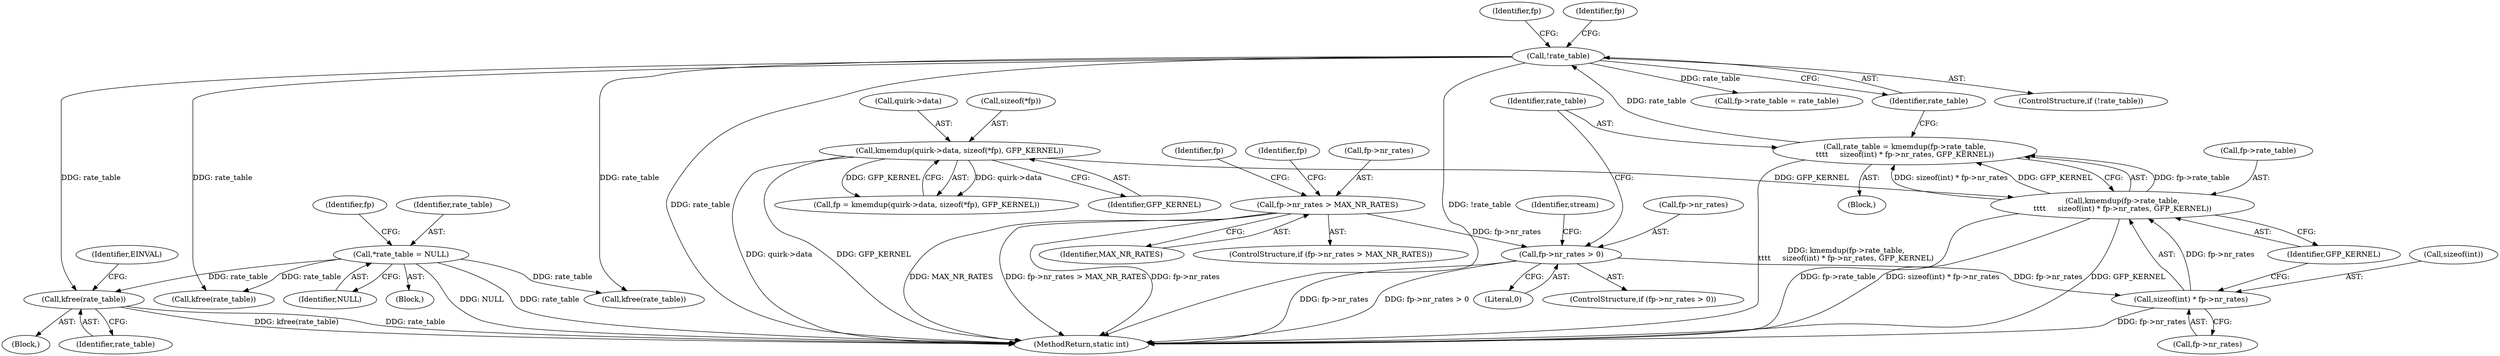 digraph "0_linux_0f886ca12765d20124bd06291c82951fd49a33be@API" {
"1000233" [label="(Call,kfree(rate_table))"];
"1000112" [label="(Call,*rate_table = NULL)"];
"1000168" [label="(Call,!rate_table)"];
"1000154" [label="(Call,rate_table = kmemdup(fp->rate_table,\n\t\t\t\t     sizeof(int) * fp->nr_rates, GFP_KERNEL))"];
"1000156" [label="(Call,kmemdup(fp->rate_table,\n\t\t\t\t     sizeof(int) * fp->nr_rates, GFP_KERNEL))"];
"1000160" [label="(Call,sizeof(int) * fp->nr_rates)"];
"1000148" [label="(Call,fp->nr_rates > 0)"];
"1000136" [label="(Call,fp->nr_rates > MAX_NR_RATES)"];
"1000117" [label="(Call,kmemdup(quirk->data, sizeof(*fp), GFP_KERNEL))"];
"1000121" [label="(Call,sizeof(*fp))"];
"1000160" [label="(Call,sizeof(int) * fp->nr_rates)"];
"1000204" [label="(Call,kfree(rate_table))"];
"1000153" [label="(Block,)"];
"1000157" [label="(Call,fp->rate_table)"];
"1000230" [label="(Block,)"];
"1000124" [label="(Identifier,GFP_KERNEL)"];
"1000233" [label="(Call,kfree(rate_table))"];
"1000148" [label="(Call,fp->nr_rates > 0)"];
"1000147" [label="(ControlStructure,if (fp->nr_rates > 0))"];
"1000172" [label="(Identifier,fp)"];
"1000329" [label="(MethodReturn,static int)"];
"1000114" [label="(Identifier,NULL)"];
"1000113" [label="(Identifier,rate_table)"];
"1000178" [label="(Identifier,fp)"];
"1000234" [label="(Identifier,rate_table)"];
"1000112" [label="(Call,*rate_table = NULL)"];
"1000105" [label="(Block,)"];
"1000168" [label="(Call,!rate_table)"];
"1000140" [label="(Identifier,MAX_NR_RATES)"];
"1000115" [label="(Call,fp = kmemdup(quirk->data, sizeof(*fp), GFP_KERNEL))"];
"1000169" [label="(Identifier,rate_table)"];
"1000116" [label="(Identifier,fp)"];
"1000176" [label="(Call,fp->rate_table = rate_table)"];
"1000161" [label="(Call,sizeof(int))"];
"1000137" [label="(Call,fp->nr_rates)"];
"1000135" [label="(ControlStructure,if (fp->nr_rates > MAX_NR_RATES))"];
"1000118" [label="(Call,quirk->data)"];
"1000150" [label="(Identifier,fp)"];
"1000156" [label="(Call,kmemdup(fp->rate_table,\n\t\t\t\t     sizeof(int) * fp->nr_rates, GFP_KERNEL))"];
"1000261" [label="(Call,kfree(rate_table))"];
"1000136" [label="(Call,fp->nr_rates > MAX_NR_RATES)"];
"1000237" [label="(Identifier,EINVAL)"];
"1000149" [label="(Call,fp->nr_rates)"];
"1000117" [label="(Call,kmemdup(quirk->data, sizeof(*fp), GFP_KERNEL))"];
"1000163" [label="(Call,fp->nr_rates)"];
"1000154" [label="(Call,rate_table = kmemdup(fp->rate_table,\n\t\t\t\t     sizeof(int) * fp->nr_rates, GFP_KERNEL))"];
"1000155" [label="(Identifier,rate_table)"];
"1000182" [label="(Identifier,stream)"];
"1000166" [label="(Identifier,GFP_KERNEL)"];
"1000152" [label="(Literal,0)"];
"1000143" [label="(Identifier,fp)"];
"1000167" [label="(ControlStructure,if (!rate_table))"];
"1000233" -> "1000230"  [label="AST: "];
"1000233" -> "1000234"  [label="CFG: "];
"1000234" -> "1000233"  [label="AST: "];
"1000237" -> "1000233"  [label="CFG: "];
"1000233" -> "1000329"  [label="DDG: kfree(rate_table)"];
"1000233" -> "1000329"  [label="DDG: rate_table"];
"1000112" -> "1000233"  [label="DDG: rate_table"];
"1000168" -> "1000233"  [label="DDG: rate_table"];
"1000112" -> "1000105"  [label="AST: "];
"1000112" -> "1000114"  [label="CFG: "];
"1000113" -> "1000112"  [label="AST: "];
"1000114" -> "1000112"  [label="AST: "];
"1000116" -> "1000112"  [label="CFG: "];
"1000112" -> "1000329"  [label="DDG: NULL"];
"1000112" -> "1000329"  [label="DDG: rate_table"];
"1000112" -> "1000204"  [label="DDG: rate_table"];
"1000112" -> "1000261"  [label="DDG: rate_table"];
"1000168" -> "1000167"  [label="AST: "];
"1000168" -> "1000169"  [label="CFG: "];
"1000169" -> "1000168"  [label="AST: "];
"1000172" -> "1000168"  [label="CFG: "];
"1000178" -> "1000168"  [label="CFG: "];
"1000168" -> "1000329"  [label="DDG: !rate_table"];
"1000168" -> "1000329"  [label="DDG: rate_table"];
"1000154" -> "1000168"  [label="DDG: rate_table"];
"1000168" -> "1000176"  [label="DDG: rate_table"];
"1000168" -> "1000204"  [label="DDG: rate_table"];
"1000168" -> "1000261"  [label="DDG: rate_table"];
"1000154" -> "1000153"  [label="AST: "];
"1000154" -> "1000156"  [label="CFG: "];
"1000155" -> "1000154"  [label="AST: "];
"1000156" -> "1000154"  [label="AST: "];
"1000169" -> "1000154"  [label="CFG: "];
"1000154" -> "1000329"  [label="DDG: kmemdup(fp->rate_table,\n\t\t\t\t     sizeof(int) * fp->nr_rates, GFP_KERNEL)"];
"1000156" -> "1000154"  [label="DDG: fp->rate_table"];
"1000156" -> "1000154"  [label="DDG: sizeof(int) * fp->nr_rates"];
"1000156" -> "1000154"  [label="DDG: GFP_KERNEL"];
"1000156" -> "1000166"  [label="CFG: "];
"1000157" -> "1000156"  [label="AST: "];
"1000160" -> "1000156"  [label="AST: "];
"1000166" -> "1000156"  [label="AST: "];
"1000156" -> "1000329"  [label="DDG: fp->rate_table"];
"1000156" -> "1000329"  [label="DDG: sizeof(int) * fp->nr_rates"];
"1000156" -> "1000329"  [label="DDG: GFP_KERNEL"];
"1000160" -> "1000156"  [label="DDG: fp->nr_rates"];
"1000117" -> "1000156"  [label="DDG: GFP_KERNEL"];
"1000160" -> "1000163"  [label="CFG: "];
"1000161" -> "1000160"  [label="AST: "];
"1000163" -> "1000160"  [label="AST: "];
"1000166" -> "1000160"  [label="CFG: "];
"1000160" -> "1000329"  [label="DDG: fp->nr_rates"];
"1000148" -> "1000160"  [label="DDG: fp->nr_rates"];
"1000148" -> "1000147"  [label="AST: "];
"1000148" -> "1000152"  [label="CFG: "];
"1000149" -> "1000148"  [label="AST: "];
"1000152" -> "1000148"  [label="AST: "];
"1000155" -> "1000148"  [label="CFG: "];
"1000182" -> "1000148"  [label="CFG: "];
"1000148" -> "1000329"  [label="DDG: fp->nr_rates"];
"1000148" -> "1000329"  [label="DDG: fp->nr_rates > 0"];
"1000136" -> "1000148"  [label="DDG: fp->nr_rates"];
"1000136" -> "1000135"  [label="AST: "];
"1000136" -> "1000140"  [label="CFG: "];
"1000137" -> "1000136"  [label="AST: "];
"1000140" -> "1000136"  [label="AST: "];
"1000143" -> "1000136"  [label="CFG: "];
"1000150" -> "1000136"  [label="CFG: "];
"1000136" -> "1000329"  [label="DDG: MAX_NR_RATES"];
"1000136" -> "1000329"  [label="DDG: fp->nr_rates > MAX_NR_RATES"];
"1000136" -> "1000329"  [label="DDG: fp->nr_rates"];
"1000117" -> "1000115"  [label="AST: "];
"1000117" -> "1000124"  [label="CFG: "];
"1000118" -> "1000117"  [label="AST: "];
"1000121" -> "1000117"  [label="AST: "];
"1000124" -> "1000117"  [label="AST: "];
"1000115" -> "1000117"  [label="CFG: "];
"1000117" -> "1000329"  [label="DDG: quirk->data"];
"1000117" -> "1000329"  [label="DDG: GFP_KERNEL"];
"1000117" -> "1000115"  [label="DDG: quirk->data"];
"1000117" -> "1000115"  [label="DDG: GFP_KERNEL"];
}
